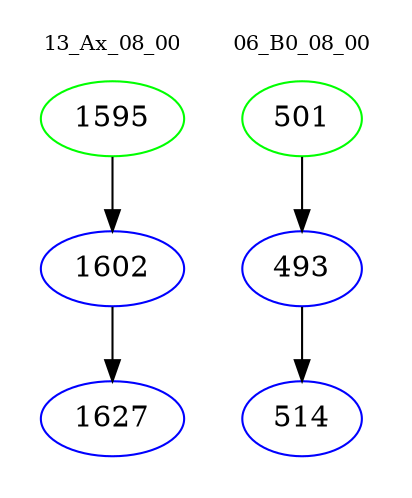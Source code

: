 digraph{
subgraph cluster_0 {
color = white
label = "13_Ax_08_00";
fontsize=10;
T0_1595 [label="1595", color="green"]
T0_1595 -> T0_1602 [color="black"]
T0_1602 [label="1602", color="blue"]
T0_1602 -> T0_1627 [color="black"]
T0_1627 [label="1627", color="blue"]
}
subgraph cluster_1 {
color = white
label = "06_B0_08_00";
fontsize=10;
T1_501 [label="501", color="green"]
T1_501 -> T1_493 [color="black"]
T1_493 [label="493", color="blue"]
T1_493 -> T1_514 [color="black"]
T1_514 [label="514", color="blue"]
}
}
